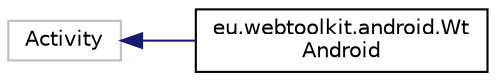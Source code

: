 digraph "Graphical Class Hierarchy"
{
 // LATEX_PDF_SIZE
  edge [fontname="Helvetica",fontsize="10",labelfontname="Helvetica",labelfontsize="10"];
  node [fontname="Helvetica",fontsize="10",shape=record];
  rankdir="LR";
  Node1637 [label="Activity",height=0.2,width=0.4,color="grey75", fillcolor="white", style="filled",tooltip=" "];
  Node1637 -> Node0 [dir="back",color="midnightblue",fontsize="10",style="solid",fontname="Helvetica"];
  Node0 [label="eu.webtoolkit.android.Wt\lAndroid",height=0.2,width=0.4,color="black", fillcolor="white", style="filled",URL="$classeu_1_1webtoolkit_1_1android_1_1WtAndroid.html",tooltip=" "];
}
